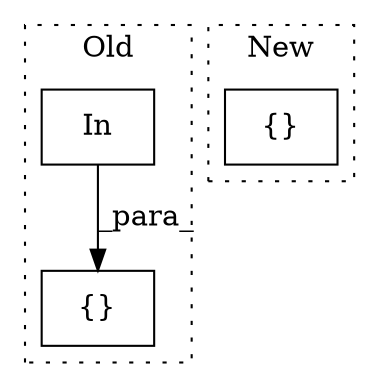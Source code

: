 digraph G {
subgraph cluster0 {
1 [label="In" a="32" s="3911,3943" l="3,1" shape="box"];
3 [label="{}" a="4" s="3899,3944" l="1,1" shape="box"];
label = "Old";
style="dotted";
}
subgraph cluster1 {
2 [label="{}" a="4" s="3160,3207" l="1,1" shape="box"];
label = "New";
style="dotted";
}
1 -> 3 [label="_para_"];
}